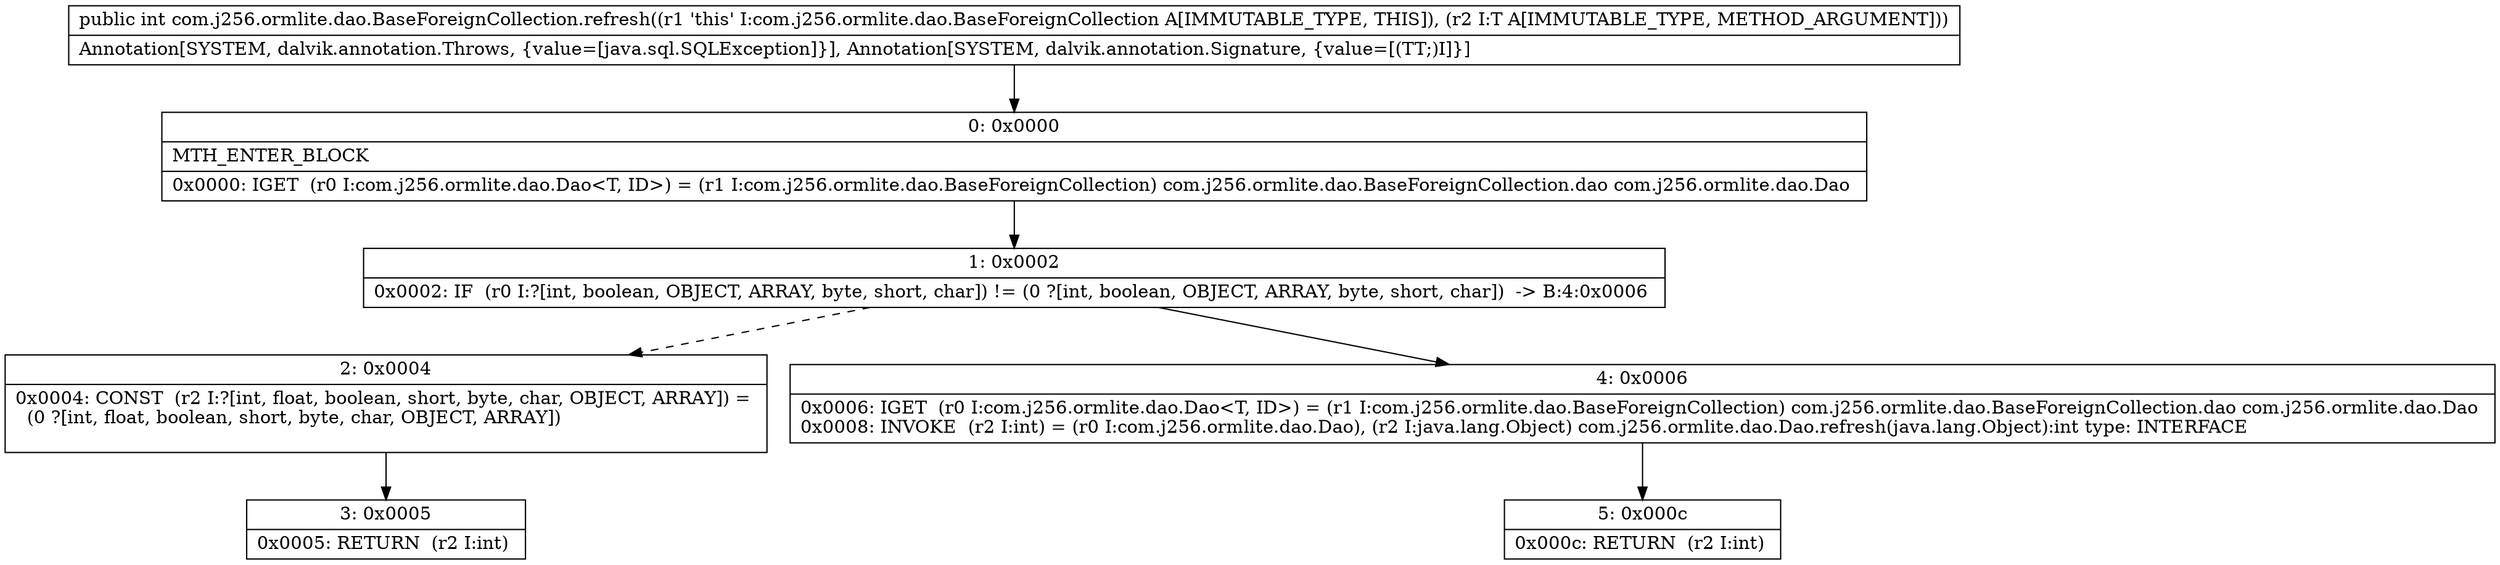 digraph "CFG forcom.j256.ormlite.dao.BaseForeignCollection.refresh(Ljava\/lang\/Object;)I" {
Node_0 [shape=record,label="{0\:\ 0x0000|MTH_ENTER_BLOCK\l|0x0000: IGET  (r0 I:com.j256.ormlite.dao.Dao\<T, ID\>) = (r1 I:com.j256.ormlite.dao.BaseForeignCollection) com.j256.ormlite.dao.BaseForeignCollection.dao com.j256.ormlite.dao.Dao \l}"];
Node_1 [shape=record,label="{1\:\ 0x0002|0x0002: IF  (r0 I:?[int, boolean, OBJECT, ARRAY, byte, short, char]) != (0 ?[int, boolean, OBJECT, ARRAY, byte, short, char])  \-\> B:4:0x0006 \l}"];
Node_2 [shape=record,label="{2\:\ 0x0004|0x0004: CONST  (r2 I:?[int, float, boolean, short, byte, char, OBJECT, ARRAY]) = \l  (0 ?[int, float, boolean, short, byte, char, OBJECT, ARRAY])\l \l}"];
Node_3 [shape=record,label="{3\:\ 0x0005|0x0005: RETURN  (r2 I:int) \l}"];
Node_4 [shape=record,label="{4\:\ 0x0006|0x0006: IGET  (r0 I:com.j256.ormlite.dao.Dao\<T, ID\>) = (r1 I:com.j256.ormlite.dao.BaseForeignCollection) com.j256.ormlite.dao.BaseForeignCollection.dao com.j256.ormlite.dao.Dao \l0x0008: INVOKE  (r2 I:int) = (r0 I:com.j256.ormlite.dao.Dao), (r2 I:java.lang.Object) com.j256.ormlite.dao.Dao.refresh(java.lang.Object):int type: INTERFACE \l}"];
Node_5 [shape=record,label="{5\:\ 0x000c|0x000c: RETURN  (r2 I:int) \l}"];
MethodNode[shape=record,label="{public int com.j256.ormlite.dao.BaseForeignCollection.refresh((r1 'this' I:com.j256.ormlite.dao.BaseForeignCollection A[IMMUTABLE_TYPE, THIS]), (r2 I:T A[IMMUTABLE_TYPE, METHOD_ARGUMENT]))  | Annotation[SYSTEM, dalvik.annotation.Throws, \{value=[java.sql.SQLException]\}], Annotation[SYSTEM, dalvik.annotation.Signature, \{value=[(TT;)I]\}]\l}"];
MethodNode -> Node_0;
Node_0 -> Node_1;
Node_1 -> Node_2[style=dashed];
Node_1 -> Node_4;
Node_2 -> Node_3;
Node_4 -> Node_5;
}

